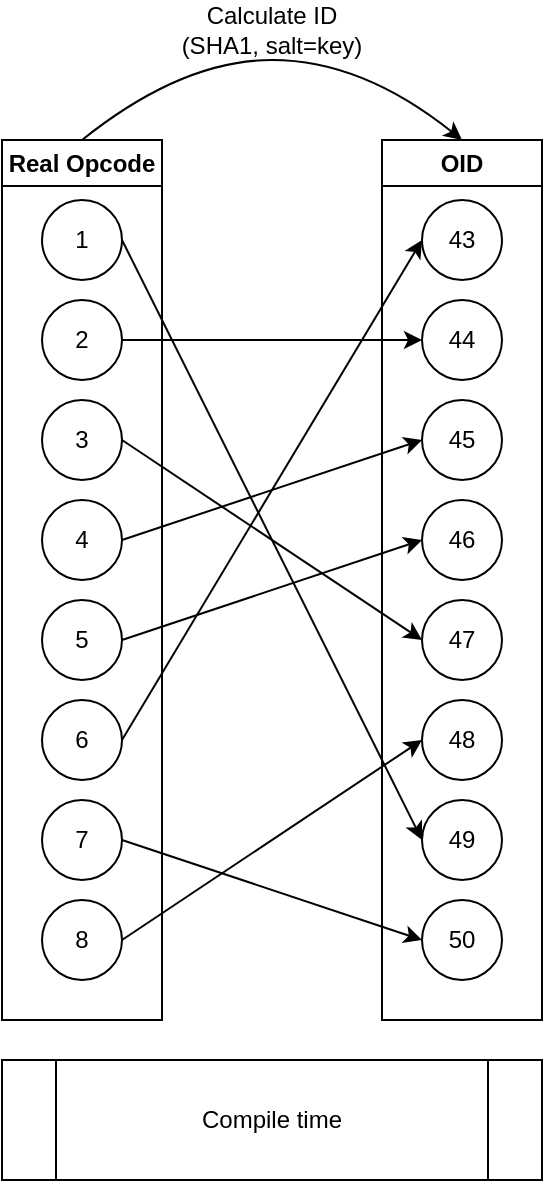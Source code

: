 <mxfile>
    <diagram id="8jeaId0-kltd9O_hGAqO" name="第1頁">
        <mxGraphModel dx="900" dy="933" grid="1" gridSize="10" guides="1" tooltips="1" connect="1" arrows="1" fold="1" page="1" pageScale="1" pageWidth="827" pageHeight="1169" math="0" shadow="0">
            <root>
                <mxCell id="0"/>
                <mxCell id="1" parent="0"/>
                <mxCell id="48" value="" style="group" parent="1" vertex="1" connectable="0">
                    <mxGeometry x="40" y="200" width="270" height="590" as="geometry"/>
                </mxCell>
                <mxCell id="46" value="" style="group" parent="48" vertex="1" connectable="0">
                    <mxGeometry width="270" height="510" as="geometry"/>
                </mxCell>
                <mxCell id="2" value="Real Opcode" style="swimlane;whiteSpace=wrap;html=1;startSize=23;" parent="46" vertex="1">
                    <mxGeometry y="70" width="80" height="440" as="geometry"/>
                </mxCell>
                <mxCell id="4" value="1" style="ellipse;whiteSpace=wrap;html=1;aspect=fixed;" parent="2" vertex="1">
                    <mxGeometry x="20" y="30" width="40" height="40" as="geometry"/>
                </mxCell>
                <mxCell id="5" value="2" style="ellipse;whiteSpace=wrap;html=1;aspect=fixed;" parent="2" vertex="1">
                    <mxGeometry x="20" y="80" width="40" height="40" as="geometry"/>
                </mxCell>
                <mxCell id="6" value="3" style="ellipse;whiteSpace=wrap;html=1;aspect=fixed;" parent="2" vertex="1">
                    <mxGeometry x="20" y="130" width="40" height="40" as="geometry"/>
                </mxCell>
                <mxCell id="10" value="4" style="ellipse;whiteSpace=wrap;html=1;aspect=fixed;" parent="2" vertex="1">
                    <mxGeometry x="20" y="180" width="40" height="40" as="geometry"/>
                </mxCell>
                <mxCell id="11" value="5" style="ellipse;whiteSpace=wrap;html=1;aspect=fixed;" parent="2" vertex="1">
                    <mxGeometry x="20" y="230" width="40" height="40" as="geometry"/>
                </mxCell>
                <mxCell id="12" value="6" style="ellipse;whiteSpace=wrap;html=1;aspect=fixed;" parent="2" vertex="1">
                    <mxGeometry x="20" y="280" width="40" height="40" as="geometry"/>
                </mxCell>
                <mxCell id="13" value="7" style="ellipse;whiteSpace=wrap;html=1;aspect=fixed;" parent="2" vertex="1">
                    <mxGeometry x="20" y="330" width="40" height="40" as="geometry"/>
                </mxCell>
                <mxCell id="14" value="8" style="ellipse;whiteSpace=wrap;html=1;aspect=fixed;" parent="2" vertex="1">
                    <mxGeometry x="20" y="380" width="40" height="40" as="geometry"/>
                </mxCell>
                <mxCell id="16" value="OID" style="swimlane;whiteSpace=wrap;html=1;startSize=23;" parent="46" vertex="1">
                    <mxGeometry x="190" y="70" width="80" height="440" as="geometry"/>
                </mxCell>
                <mxCell id="17" value="43" style="ellipse;whiteSpace=wrap;html=1;aspect=fixed;" parent="16" vertex="1">
                    <mxGeometry x="20" y="30" width="40" height="40" as="geometry"/>
                </mxCell>
                <mxCell id="18" value="44" style="ellipse;whiteSpace=wrap;html=1;aspect=fixed;" parent="16" vertex="1">
                    <mxGeometry x="20" y="80" width="40" height="40" as="geometry"/>
                </mxCell>
                <mxCell id="19" value="45" style="ellipse;whiteSpace=wrap;html=1;aspect=fixed;" parent="16" vertex="1">
                    <mxGeometry x="20" y="130" width="40" height="40" as="geometry"/>
                </mxCell>
                <mxCell id="20" value="46" style="ellipse;whiteSpace=wrap;html=1;aspect=fixed;" parent="16" vertex="1">
                    <mxGeometry x="20" y="180" width="40" height="40" as="geometry"/>
                </mxCell>
                <mxCell id="21" value="47" style="ellipse;whiteSpace=wrap;html=1;aspect=fixed;" parent="16" vertex="1">
                    <mxGeometry x="20" y="230" width="40" height="40" as="geometry"/>
                </mxCell>
                <mxCell id="22" value="48" style="ellipse;whiteSpace=wrap;html=1;aspect=fixed;" parent="16" vertex="1">
                    <mxGeometry x="20" y="280" width="40" height="40" as="geometry"/>
                </mxCell>
                <mxCell id="23" value="49" style="ellipse;whiteSpace=wrap;html=1;aspect=fixed;" parent="16" vertex="1">
                    <mxGeometry x="20" y="330" width="40" height="40" as="geometry"/>
                </mxCell>
                <mxCell id="24" value="50" style="ellipse;whiteSpace=wrap;html=1;aspect=fixed;" parent="16" vertex="1">
                    <mxGeometry x="20" y="380" width="40" height="40" as="geometry"/>
                </mxCell>
                <mxCell id="25" style="edgeStyle=none;html=1;exitX=1;exitY=0.5;exitDx=0;exitDy=0;entryX=0;entryY=0.5;entryDx=0;entryDy=0;" parent="46" source="14" target="22" edge="1">
                    <mxGeometry relative="1" as="geometry"/>
                </mxCell>
                <mxCell id="26" style="edgeStyle=none;html=1;exitX=1;exitY=0.5;exitDx=0;exitDy=0;entryX=0;entryY=0.5;entryDx=0;entryDy=0;" parent="46" source="6" target="21" edge="1">
                    <mxGeometry relative="1" as="geometry"/>
                </mxCell>
                <mxCell id="27" style="edgeStyle=none;html=1;exitX=1;exitY=0.5;exitDx=0;exitDy=0;entryX=0;entryY=0.5;entryDx=0;entryDy=0;" parent="46" source="4" target="23" edge="1">
                    <mxGeometry relative="1" as="geometry"/>
                </mxCell>
                <mxCell id="28" style="edgeStyle=none;html=1;exitX=1;exitY=0.5;exitDx=0;exitDy=0;entryX=0;entryY=0.5;entryDx=0;entryDy=0;" parent="46" source="10" target="19" edge="1">
                    <mxGeometry relative="1" as="geometry"/>
                </mxCell>
                <mxCell id="29" style="edgeStyle=none;html=1;exitX=1;exitY=0.5;exitDx=0;exitDy=0;entryX=0;entryY=0.5;entryDx=0;entryDy=0;" parent="46" source="13" target="24" edge="1">
                    <mxGeometry relative="1" as="geometry"/>
                </mxCell>
                <mxCell id="30" style="edgeStyle=none;html=1;exitX=1;exitY=0.5;exitDx=0;exitDy=0;entryX=0;entryY=0.5;entryDx=0;entryDy=0;" parent="46" source="12" target="17" edge="1">
                    <mxGeometry relative="1" as="geometry"/>
                </mxCell>
                <mxCell id="31" style="edgeStyle=none;html=1;exitX=1;exitY=0.5;exitDx=0;exitDy=0;entryX=0;entryY=0.5;entryDx=0;entryDy=0;" parent="46" source="5" target="18" edge="1">
                    <mxGeometry relative="1" as="geometry"/>
                </mxCell>
                <mxCell id="32" style="edgeStyle=none;html=1;exitX=1;exitY=0.5;exitDx=0;exitDy=0;entryX=0;entryY=0.5;entryDx=0;entryDy=0;" parent="46" source="11" target="20" edge="1">
                    <mxGeometry relative="1" as="geometry"/>
                </mxCell>
                <mxCell id="45" value="" style="curved=1;endArrow=classic;html=1;exitX=0.5;exitY=0;exitDx=0;exitDy=0;entryX=0.5;entryY=0;entryDx=0;entryDy=0;startArrow=none;" parent="46" source="2" target="16" edge="1">
                    <mxGeometry width="50" height="50" relative="1" as="geometry">
                        <mxPoint x="510" y="440" as="sourcePoint"/>
                        <mxPoint x="560" y="390" as="targetPoint"/>
                        <Array as="points">
                            <mxPoint x="90" y="30"/>
                            <mxPoint x="180" y="30"/>
                        </Array>
                    </mxGeometry>
                </mxCell>
                <mxCell id="33" value="Calculate ID&lt;br&gt;(SHA1, salt=key)" style="text;html=1;strokeColor=none;fillColor=none;align=center;verticalAlign=middle;whiteSpace=wrap;rounded=0;" parent="46" vertex="1">
                    <mxGeometry x="75" width="120" height="30" as="geometry"/>
                </mxCell>
                <mxCell id="47" value="Compile time" style="shape=process;whiteSpace=wrap;html=1;backgroundOutline=1;" parent="48" vertex="1">
                    <mxGeometry y="530" width="270" height="60" as="geometry"/>
                </mxCell>
            </root>
        </mxGraphModel>
    </diagram>
</mxfile>